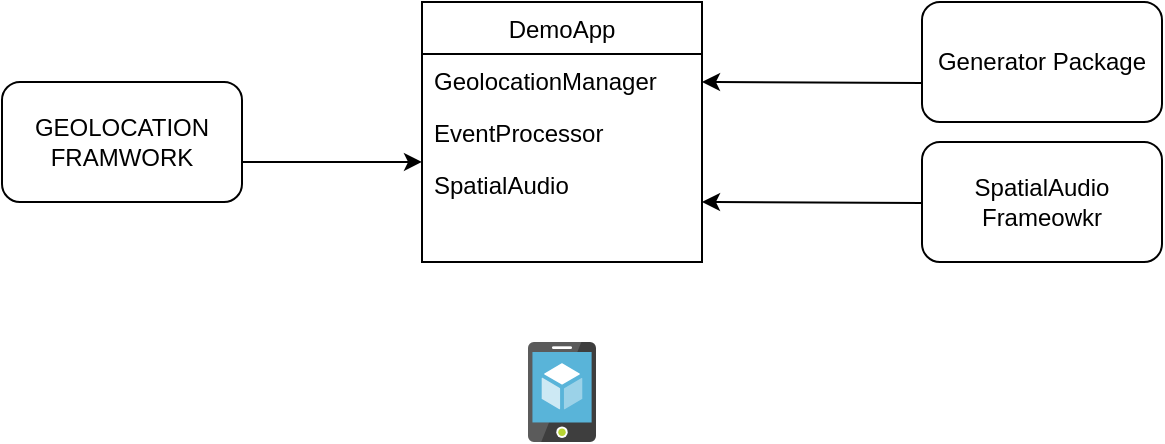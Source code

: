 <mxfile version="15.2.7" type="github">
  <diagram id="LZx6op2kRSsbX9Tu6bJf" name="Page-1">
    <mxGraphModel dx="1306" dy="699" grid="1" gridSize="10" guides="1" tooltips="1" connect="1" arrows="1" fold="1" page="1" pageScale="1" pageWidth="850" pageHeight="1100" math="0" shadow="0">
      <root>
        <mxCell id="0" />
        <mxCell id="1" parent="0" />
        <mxCell id="msbGPH_GEycGBTaVUBeU-1" value="DemoApp" style="swimlane;fontStyle=0;childLayout=stackLayout;horizontal=1;startSize=26;horizontalStack=0;resizeParent=1;resizeParentMax=0;resizeLast=0;collapsible=1;marginBottom=0;" vertex="1" parent="1">
          <mxGeometry x="330" y="310" width="140" height="130" as="geometry" />
        </mxCell>
        <mxCell id="msbGPH_GEycGBTaVUBeU-2" value="GeolocationManager" style="text;strokeColor=none;fillColor=none;align=left;verticalAlign=top;spacingLeft=4;spacingRight=4;overflow=hidden;rotatable=0;points=[[0,0.5],[1,0.5]];portConstraint=eastwest;" vertex="1" parent="msbGPH_GEycGBTaVUBeU-1">
          <mxGeometry y="26" width="140" height="26" as="geometry" />
        </mxCell>
        <mxCell id="msbGPH_GEycGBTaVUBeU-3" value="EventProcessor" style="text;strokeColor=none;fillColor=none;align=left;verticalAlign=top;spacingLeft=4;spacingRight=4;overflow=hidden;rotatable=0;points=[[0,0.5],[1,0.5]];portConstraint=eastwest;" vertex="1" parent="msbGPH_GEycGBTaVUBeU-1">
          <mxGeometry y="52" width="140" height="26" as="geometry" />
        </mxCell>
        <mxCell id="msbGPH_GEycGBTaVUBeU-4" value="SpatialAudio" style="text;strokeColor=none;fillColor=none;align=left;verticalAlign=top;spacingLeft=4;spacingRight=4;overflow=hidden;rotatable=0;points=[[0,0.5],[1,0.5]];portConstraint=eastwest;" vertex="1" parent="msbGPH_GEycGBTaVUBeU-1">
          <mxGeometry y="78" width="140" height="52" as="geometry" />
        </mxCell>
        <mxCell id="msbGPH_GEycGBTaVUBeU-5" value="" style="sketch=0;aspect=fixed;html=1;points=[];align=center;image;fontSize=12;image=img/lib/mscae/App_Service_Mobile_App.svg;" vertex="1" parent="1">
          <mxGeometry x="383" y="480" width="34" height="50" as="geometry" />
        </mxCell>
        <mxCell id="msbGPH_GEycGBTaVUBeU-6" value="GEOLOCATION&lt;br&gt;FRAMWORK" style="rounded=1;whiteSpace=wrap;html=1;" vertex="1" parent="1">
          <mxGeometry x="120" y="350" width="120" height="60" as="geometry" />
        </mxCell>
        <mxCell id="msbGPH_GEycGBTaVUBeU-7" value="" style="endArrow=classic;html=1;entryX=0;entryY=0.038;entryDx=0;entryDy=0;entryPerimeter=0;" edge="1" parent="1" target="msbGPH_GEycGBTaVUBeU-4">
          <mxGeometry width="50" height="50" relative="1" as="geometry">
            <mxPoint x="240" y="390" as="sourcePoint" />
            <mxPoint x="290" y="340" as="targetPoint" />
          </mxGeometry>
        </mxCell>
        <mxCell id="msbGPH_GEycGBTaVUBeU-9" value="SpatialAudio Frameowkr" style="rounded=1;whiteSpace=wrap;html=1;" vertex="1" parent="1">
          <mxGeometry x="580" y="380" width="120" height="60" as="geometry" />
        </mxCell>
        <mxCell id="msbGPH_GEycGBTaVUBeU-10" value="" style="endArrow=classic;html=1;" edge="1" parent="1">
          <mxGeometry width="50" height="50" relative="1" as="geometry">
            <mxPoint x="580" y="410.5" as="sourcePoint" />
            <mxPoint x="470" y="410" as="targetPoint" />
          </mxGeometry>
        </mxCell>
        <mxCell id="msbGPH_GEycGBTaVUBeU-11" value="Generator Package" style="rounded=1;whiteSpace=wrap;html=1;" vertex="1" parent="1">
          <mxGeometry x="580" y="310" width="120" height="60" as="geometry" />
        </mxCell>
        <mxCell id="msbGPH_GEycGBTaVUBeU-12" value="" style="endArrow=classic;html=1;" edge="1" parent="1">
          <mxGeometry width="50" height="50" relative="1" as="geometry">
            <mxPoint x="580" y="350.5" as="sourcePoint" />
            <mxPoint x="470" y="350" as="targetPoint" />
          </mxGeometry>
        </mxCell>
      </root>
    </mxGraphModel>
  </diagram>
</mxfile>
